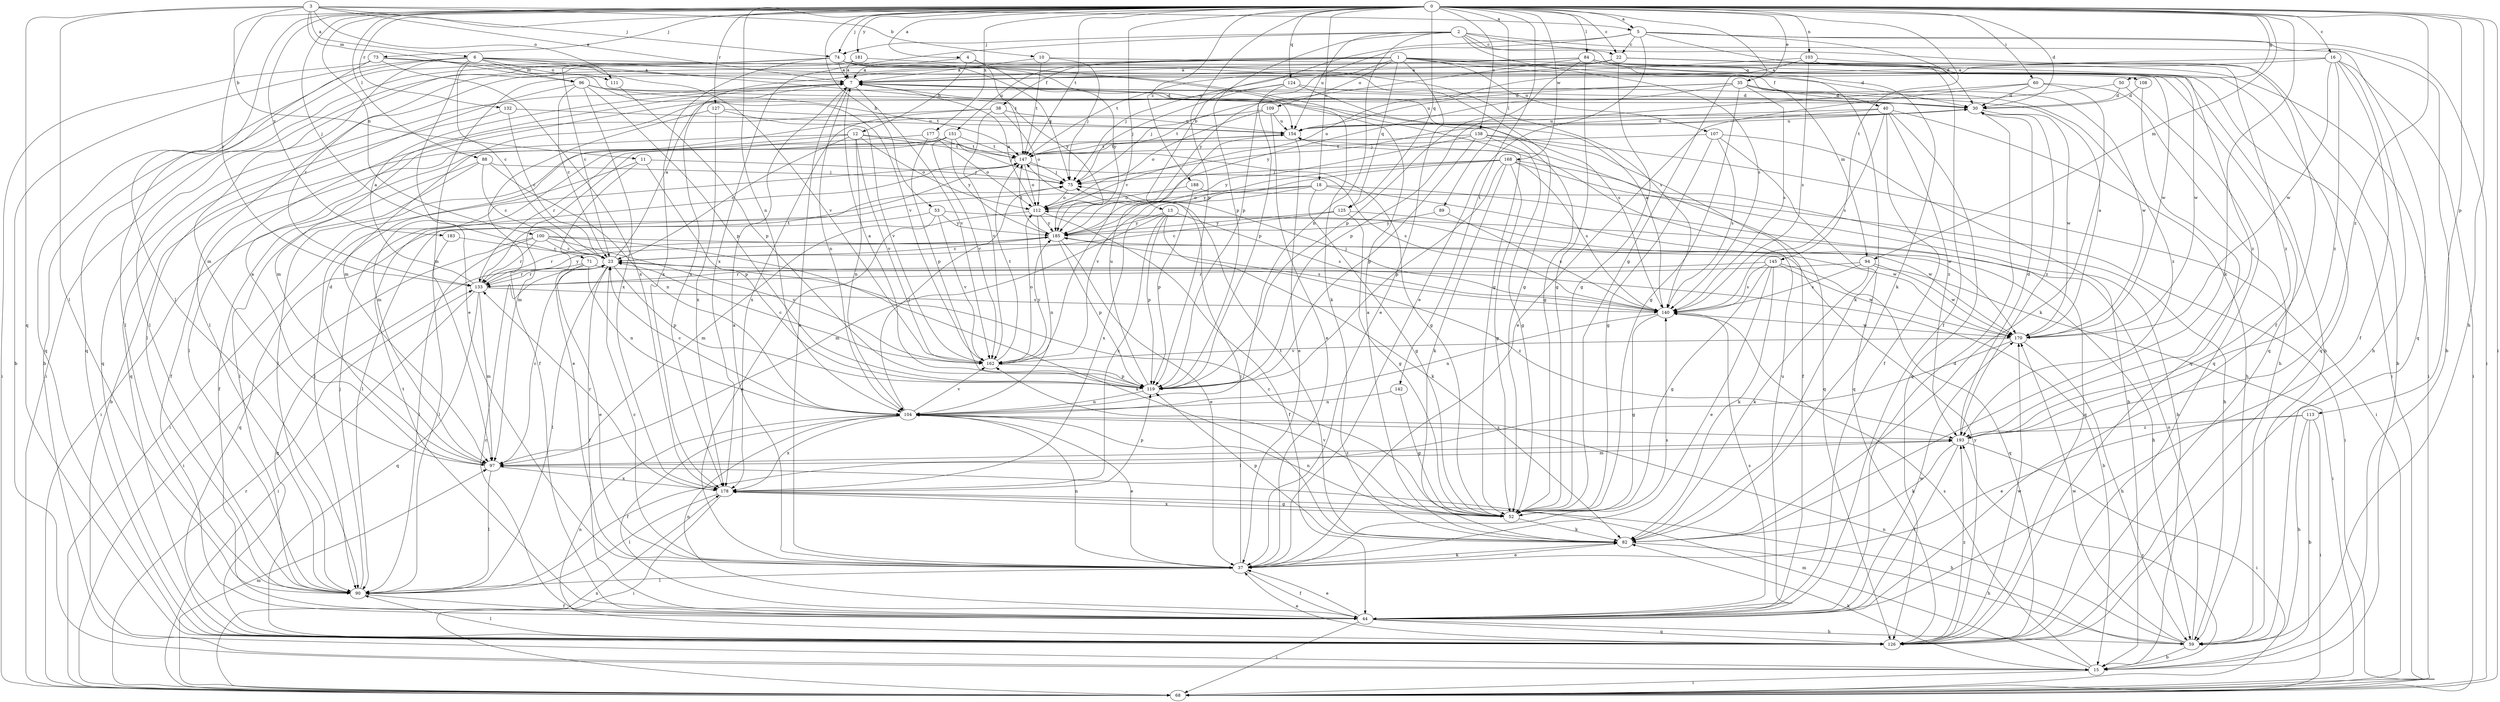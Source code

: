 strict digraph  {
0;
1;
2;
3;
4;
5;
6;
7;
10;
11;
12;
13;
15;
16;
18;
22;
23;
30;
35;
37;
38;
40;
44;
50;
52;
53;
59;
60;
68;
71;
73;
74;
75;
82;
84;
88;
89;
90;
94;
96;
97;
100;
103;
104;
107;
108;
109;
111;
112;
113;
119;
124;
125;
126;
127;
132;
133;
138;
140;
142;
145;
147;
151;
154;
162;
168;
170;
177;
178;
181;
183;
185;
188;
193;
0 -> 4  [label=a];
0 -> 5  [label=a];
0 -> 16  [label=c];
0 -> 18  [label=c];
0 -> 22  [label=c];
0 -> 30  [label=d];
0 -> 35  [label=e];
0 -> 50  [label=g];
0 -> 52  [label=g];
0 -> 53  [label=h];
0 -> 59  [label=h];
0 -> 60  [label=i];
0 -> 68  [label=i];
0 -> 71  [label=j];
0 -> 73  [label=j];
0 -> 74  [label=j];
0 -> 82  [label=k];
0 -> 84  [label=l];
0 -> 88  [label=l];
0 -> 89  [label=l];
0 -> 90  [label=l];
0 -> 94  [label=m];
0 -> 100  [label=n];
0 -> 103  [label=n];
0 -> 104  [label=n];
0 -> 113  [label=p];
0 -> 119  [label=p];
0 -> 124  [label=q];
0 -> 125  [label=q];
0 -> 127  [label=r];
0 -> 132  [label=r];
0 -> 133  [label=r];
0 -> 138  [label=s];
0 -> 142  [label=t];
0 -> 145  [label=t];
0 -> 147  [label=t];
0 -> 162  [label=v];
0 -> 168  [label=w];
0 -> 177  [label=x];
0 -> 181  [label=y];
0 -> 183  [label=y];
0 -> 188  [label=z];
0 -> 193  [label=z];
1 -> 37  [label=e];
1 -> 38  [label=f];
1 -> 40  [label=f];
1 -> 68  [label=i];
1 -> 94  [label=m];
1 -> 107  [label=o];
1 -> 108  [label=o];
1 -> 109  [label=o];
1 -> 125  [label=q];
1 -> 126  [label=q];
1 -> 133  [label=r];
1 -> 147  [label=t];
1 -> 151  [label=u];
2 -> 22  [label=c];
2 -> 44  [label=f];
2 -> 74  [label=j];
2 -> 82  [label=k];
2 -> 104  [label=n];
2 -> 119  [label=p];
2 -> 126  [label=q];
2 -> 140  [label=s];
2 -> 154  [label=u];
2 -> 178  [label=x];
3 -> 5  [label=a];
3 -> 6  [label=a];
3 -> 7  [label=a];
3 -> 10  [label=b];
3 -> 11  [label=b];
3 -> 74  [label=j];
3 -> 90  [label=l];
3 -> 96  [label=m];
3 -> 111  [label=o];
3 -> 126  [label=q];
4 -> 7  [label=a];
4 -> 12  [label=b];
4 -> 147  [label=t];
4 -> 185  [label=y];
5 -> 13  [label=b];
5 -> 15  [label=b];
5 -> 22  [label=c];
5 -> 30  [label=d];
5 -> 37  [label=e];
5 -> 44  [label=f];
5 -> 68  [label=i];
5 -> 119  [label=p];
6 -> 15  [label=b];
6 -> 23  [label=c];
6 -> 30  [label=d];
6 -> 37  [label=e];
6 -> 52  [label=g];
6 -> 96  [label=m];
6 -> 97  [label=m];
6 -> 111  [label=o];
6 -> 126  [label=q];
6 -> 162  [label=v];
6 -> 185  [label=y];
7 -> 30  [label=d];
7 -> 37  [label=e];
7 -> 104  [label=n];
7 -> 126  [label=q];
7 -> 162  [label=v];
10 -> 7  [label=a];
10 -> 75  [label=j];
10 -> 147  [label=t];
10 -> 170  [label=w];
11 -> 37  [label=e];
11 -> 68  [label=i];
11 -> 75  [label=j];
11 -> 119  [label=p];
12 -> 15  [label=b];
12 -> 23  [label=c];
12 -> 52  [label=g];
12 -> 97  [label=m];
12 -> 104  [label=n];
12 -> 112  [label=o];
12 -> 147  [label=t];
12 -> 162  [label=v];
13 -> 82  [label=k];
13 -> 97  [label=m];
13 -> 119  [label=p];
13 -> 140  [label=s];
13 -> 178  [label=x];
13 -> 185  [label=y];
15 -> 68  [label=i];
15 -> 82  [label=k];
15 -> 97  [label=m];
15 -> 140  [label=s];
15 -> 193  [label=z];
16 -> 7  [label=a];
16 -> 44  [label=f];
16 -> 59  [label=h];
16 -> 68  [label=i];
16 -> 112  [label=o];
16 -> 170  [label=w];
16 -> 193  [label=z];
18 -> 52  [label=g];
18 -> 90  [label=l];
18 -> 112  [label=o];
18 -> 126  [label=q];
18 -> 170  [label=w];
18 -> 178  [label=x];
22 -> 7  [label=a];
22 -> 52  [label=g];
22 -> 68  [label=i];
22 -> 75  [label=j];
22 -> 126  [label=q];
22 -> 178  [label=x];
22 -> 193  [label=z];
23 -> 7  [label=a];
23 -> 15  [label=b];
23 -> 44  [label=f];
23 -> 90  [label=l];
23 -> 119  [label=p];
23 -> 133  [label=r];
30 -> 154  [label=u];
30 -> 170  [label=w];
30 -> 193  [label=z];
35 -> 30  [label=d];
35 -> 52  [label=g];
35 -> 75  [label=j];
35 -> 140  [label=s];
35 -> 154  [label=u];
35 -> 170  [label=w];
35 -> 185  [label=y];
35 -> 193  [label=z];
37 -> 7  [label=a];
37 -> 23  [label=c];
37 -> 44  [label=f];
37 -> 75  [label=j];
37 -> 82  [label=k];
37 -> 90  [label=l];
37 -> 104  [label=n];
37 -> 140  [label=s];
38 -> 90  [label=l];
38 -> 112  [label=o];
38 -> 154  [label=u];
38 -> 162  [label=v];
38 -> 178  [label=x];
40 -> 44  [label=f];
40 -> 59  [label=h];
40 -> 75  [label=j];
40 -> 126  [label=q];
40 -> 140  [label=s];
40 -> 154  [label=u];
40 -> 193  [label=z];
44 -> 23  [label=c];
44 -> 30  [label=d];
44 -> 37  [label=e];
44 -> 59  [label=h];
44 -> 68  [label=i];
44 -> 104  [label=n];
44 -> 126  [label=q];
44 -> 140  [label=s];
44 -> 147  [label=t];
44 -> 154  [label=u];
44 -> 170  [label=w];
50 -> 30  [label=d];
50 -> 97  [label=m];
50 -> 126  [label=q];
52 -> 23  [label=c];
52 -> 82  [label=k];
52 -> 104  [label=n];
52 -> 162  [label=v];
52 -> 178  [label=x];
53 -> 37  [label=e];
53 -> 126  [label=q];
53 -> 162  [label=v];
53 -> 170  [label=w];
53 -> 185  [label=y];
59 -> 15  [label=b];
59 -> 104  [label=n];
59 -> 112  [label=o];
59 -> 170  [label=w];
60 -> 30  [label=d];
60 -> 37  [label=e];
60 -> 59  [label=h];
60 -> 82  [label=k];
60 -> 119  [label=p];
68 -> 97  [label=m];
68 -> 133  [label=r];
68 -> 178  [label=x];
71 -> 37  [label=e];
71 -> 104  [label=n];
71 -> 126  [label=q];
71 -> 133  [label=r];
71 -> 193  [label=z];
73 -> 7  [label=a];
73 -> 68  [label=i];
73 -> 90  [label=l];
73 -> 162  [label=v];
73 -> 178  [label=x];
74 -> 7  [label=a];
74 -> 15  [label=b];
74 -> 23  [label=c];
74 -> 52  [label=g];
74 -> 75  [label=j];
74 -> 82  [label=k];
74 -> 126  [label=q];
74 -> 154  [label=u];
74 -> 178  [label=x];
75 -> 112  [label=o];
82 -> 7  [label=a];
82 -> 37  [label=e];
82 -> 59  [label=h];
82 -> 119  [label=p];
82 -> 147  [label=t];
84 -> 7  [label=a];
84 -> 52  [label=g];
84 -> 59  [label=h];
84 -> 68  [label=i];
84 -> 82  [label=k];
84 -> 90  [label=l];
84 -> 119  [label=p];
84 -> 170  [label=w];
84 -> 185  [label=y];
88 -> 23  [label=c];
88 -> 44  [label=f];
88 -> 75  [label=j];
88 -> 90  [label=l];
88 -> 104  [label=n];
89 -> 140  [label=s];
89 -> 185  [label=y];
90 -> 44  [label=f];
90 -> 75  [label=j];
94 -> 68  [label=i];
94 -> 82  [label=k];
94 -> 133  [label=r];
94 -> 140  [label=s];
94 -> 170  [label=w];
96 -> 23  [label=c];
96 -> 30  [label=d];
96 -> 90  [label=l];
96 -> 119  [label=p];
96 -> 140  [label=s];
96 -> 147  [label=t];
96 -> 178  [label=x];
97 -> 7  [label=a];
97 -> 23  [label=c];
97 -> 30  [label=d];
97 -> 90  [label=l];
97 -> 178  [label=x];
97 -> 193  [label=z];
100 -> 23  [label=c];
100 -> 59  [label=h];
100 -> 68  [label=i];
100 -> 82  [label=k];
100 -> 90  [label=l];
100 -> 133  [label=r];
100 -> 162  [label=v];
103 -> 7  [label=a];
103 -> 15  [label=b];
103 -> 97  [label=m];
103 -> 140  [label=s];
103 -> 193  [label=z];
104 -> 23  [label=c];
104 -> 37  [label=e];
104 -> 44  [label=f];
104 -> 75  [label=j];
104 -> 162  [label=v];
104 -> 178  [label=x];
104 -> 193  [label=z];
107 -> 15  [label=b];
107 -> 52  [label=g];
107 -> 126  [label=q];
107 -> 140  [label=s];
107 -> 147  [label=t];
108 -> 30  [label=d];
108 -> 126  [label=q];
109 -> 37  [label=e];
109 -> 112  [label=o];
109 -> 147  [label=t];
109 -> 154  [label=u];
111 -> 119  [label=p];
112 -> 7  [label=a];
112 -> 44  [label=f];
112 -> 97  [label=m];
112 -> 104  [label=n];
112 -> 185  [label=y];
113 -> 15  [label=b];
113 -> 37  [label=e];
113 -> 59  [label=h];
113 -> 68  [label=i];
113 -> 193  [label=z];
119 -> 7  [label=a];
119 -> 104  [label=n];
119 -> 154  [label=u];
124 -> 30  [label=d];
124 -> 52  [label=g];
124 -> 75  [label=j];
124 -> 97  [label=m];
124 -> 119  [label=p];
125 -> 23  [label=c];
125 -> 52  [label=g];
125 -> 170  [label=w];
125 -> 185  [label=y];
126 -> 37  [label=e];
126 -> 90  [label=l];
126 -> 104  [label=n];
126 -> 170  [label=w];
126 -> 185  [label=y];
126 -> 193  [label=z];
127 -> 44  [label=f];
127 -> 154  [label=u];
127 -> 162  [label=v];
127 -> 178  [label=x];
132 -> 23  [label=c];
132 -> 126  [label=q];
132 -> 154  [label=u];
133 -> 7  [label=a];
133 -> 68  [label=i];
133 -> 97  [label=m];
133 -> 126  [label=q];
133 -> 140  [label=s];
133 -> 147  [label=t];
133 -> 185  [label=y];
138 -> 44  [label=f];
138 -> 52  [label=g];
138 -> 68  [label=i];
138 -> 119  [label=p];
138 -> 147  [label=t];
138 -> 185  [label=y];
140 -> 7  [label=a];
140 -> 52  [label=g];
140 -> 75  [label=j];
140 -> 104  [label=n];
140 -> 170  [label=w];
142 -> 52  [label=g];
142 -> 104  [label=n];
145 -> 37  [label=e];
145 -> 52  [label=g];
145 -> 82  [label=k];
145 -> 126  [label=q];
145 -> 133  [label=r];
145 -> 140  [label=s];
145 -> 170  [label=w];
147 -> 75  [label=j];
147 -> 90  [label=l];
147 -> 112  [label=o];
147 -> 140  [label=s];
151 -> 68  [label=i];
151 -> 75  [label=j];
151 -> 97  [label=m];
151 -> 133  [label=r];
151 -> 147  [label=t];
151 -> 162  [label=v];
151 -> 185  [label=y];
154 -> 30  [label=d];
154 -> 37  [label=e];
154 -> 90  [label=l];
154 -> 126  [label=q];
154 -> 147  [label=t];
162 -> 23  [label=c];
162 -> 112  [label=o];
162 -> 119  [label=p];
162 -> 147  [label=t];
162 -> 185  [label=y];
168 -> 15  [label=b];
168 -> 52  [label=g];
168 -> 59  [label=h];
168 -> 75  [label=j];
168 -> 82  [label=k];
168 -> 119  [label=p];
168 -> 140  [label=s];
168 -> 162  [label=v];
168 -> 185  [label=y];
170 -> 7  [label=a];
170 -> 59  [label=h];
170 -> 90  [label=l];
170 -> 162  [label=v];
177 -> 44  [label=f];
177 -> 112  [label=o];
177 -> 119  [label=p];
177 -> 147  [label=t];
178 -> 52  [label=g];
178 -> 59  [label=h];
178 -> 68  [label=i];
178 -> 90  [label=l];
178 -> 119  [label=p];
178 -> 133  [label=r];
181 -> 7  [label=a];
181 -> 90  [label=l];
181 -> 140  [label=s];
183 -> 23  [label=c];
183 -> 90  [label=l];
185 -> 23  [label=c];
185 -> 37  [label=e];
185 -> 119  [label=p];
185 -> 133  [label=r];
185 -> 140  [label=s];
185 -> 147  [label=t];
188 -> 68  [label=i];
188 -> 112  [label=o];
188 -> 119  [label=p];
193 -> 30  [label=d];
193 -> 44  [label=f];
193 -> 68  [label=i];
193 -> 82  [label=k];
193 -> 97  [label=m];
}
